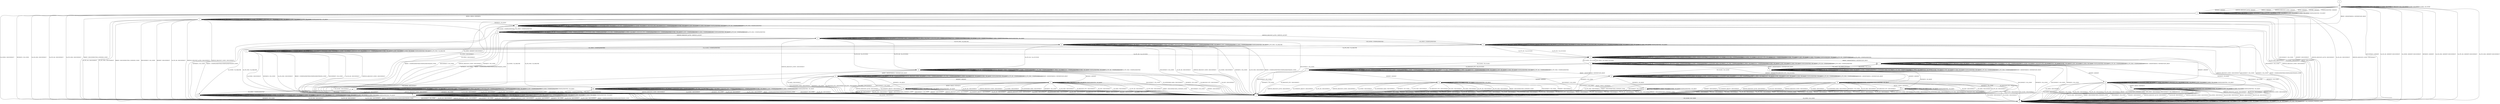 digraph "" {
	graph ["Incoming time"=0.1751713752746582,
		"Outgoing time"=0.25887393951416016,
		Output="{'States': 32, 'Transitions': 683, 'Filename': '../results/ssh/OpenSSH-OpenSSH-yices-2.dot'}",
		Reference="{'States': 32, 'Transitions': 683, 'Filename': '../subjects/ssh/OpenSSH.dot'}",
		Solver=yices,
		Updated="{'States': 32, 'Transitions': 683, 'Filename': '../subjects/ssh/OpenSSH.dot'}",
		"f-measure"=1.0,
		precision=1.0,
		recall=1.0
	];
	a -> a	[key=0,
		label="CH_WINDOW_ADJUST / CH_NONE"];
	a -> a	[key=1,
		label="DEBUG / NO_RESP"];
	a -> a	[key=2,
		label="CH_EXTENDED_DATA / CH_NONE"];
	a -> a	[key=3,
		label="CH_CLOSE / CH_NONE"];
	a -> a	[key=4,
		label="CH_REQUEST_PTY / CH_NONE"];
	a -> a	[key=5,
		label="IGNORE / NO_RESP"];
	a -> a	[key=6,
		label="CH_EOF / CH_NONE"];
	a -> a	[key=7,
		label="CH_DATA / CH_NONE"];
	a -> a	[key=8,
		label="UNIMPLEMENTED / NO_RESP"];
	a -> f	[key=0,
		label="CH_OPEN / DISCONNECT"];
	a -> k	[key=0,
		label="DISCONNECT / NO_CONN"];
	a -> k	[key=1,
		label="KEXINIT / DISCONNECT"];
	a -> k	[key=2,
		label="SERVICE_REQUEST_AUTH / DISCONNECT"];
	a -> k	[key=3,
		label="UA_PK_OK / DISCONNECT"];
	a -> k	[key=4,
		label="SERVICE_REQUEST_CONN / DISCONNECT"];
	a -> k	[key=5,
		label="UA_NONE / DISCONNECT"];
	a -> k	[key=6,
		label="NEWKEYS / NO_CONN"];
	a -> k	[key=7,
		label="UA_PK_NOK / DISCONNECT"];
	a -> k	[key=8,
		label="UA_PW_OK / DISCONNECT"];
	a -> k	[key=9,
		label="UA_PW_NOK / DISCONNECT"];
	a -> k	[key=10,
		label="REKEY / DISCONNECT|NO_CONN|NO_CONN"];
	a -> l	[key=0,
		label="KEX30 / KEX31+NEWKEYS"];
	b -> b	[key=0,
		label="KEXINIT / UNIMPLEMENTED"];
	b -> b	[key=1,
		label="SERVICE_REQUEST_AUTH / SERVICE_ACCEPT"];
	b -> b	[key=2,
		label="CH_WINDOW_ADJUST / CH_NONE"];
	b -> b	[key=3,
		label="DEBUG / NO_RESP"];
	b -> b	[key=4,
		label="UA_NONE / UA_FAILURE"];
	b -> b	[key=5,
		label="CH_EXTENDED_DATA / CH_NONE"];
	b -> b	[key=6,
		label="CH_CLOSE / CH_NONE"];
	b -> b	[key=7,
		label="CH_REQUEST_PTY / CH_NONE"];
	b -> b	[key=8,
		label="KEX30 / UNIMPLEMENTED"];
	b -> b	[key=9,
		label="IGNORE / NO_RESP"];
	b -> b	[key=10,
		label="CH_EOF / CH_NONE"];
	b -> b	[key=11,
		label="CH_DATA / CH_NONE"];
	b -> b	[key=12,
		label="UNIMPLEMENTED / NO_RESP"];
	b -> k	[key=0,
		label="DISCONNECT / NO_CONN"];
	b -> k	[key=1,
		label="UA_PK_OK / DISCONNECT"];
	b -> k	[key=2,
		label="SERVICE_REQUEST_CONN / DISCONNECT"];
	b -> k	[key=3,
		label="NEWKEYS / NO_CONN"];
	b -> k	[key=4,
		label="UA_PK_NOK / DISCONNECT"];
	b -> k	[key=5,
		label="UA_PW_OK / DISCONNECT"];
	b -> k	[key=6,
		label="UA_PW_NOK / DISCONNECT"];
	b -> k	[key=7,
		label="REKEY / UNIMPLEMENTED|UNIMPLEMENTED|NO_CONN"];
	b -> t	[key=0,
		label="CH_OPEN / UNIMPLEMENTED"];
	c -> c	[key=0,
		label="SERVICE_REQUEST_AUTH / UNIMPLEMENTED"];
	c -> c	[key=1,
		label="CH_WINDOW_ADJUST / CH_NONE"];
	c -> c	[key=2,
		label="DEBUG / NO_RESP"];
	c -> c	[key=3,
		label="UA_PK_OK / UNIMPLEMENTED"];
	c -> c	[key=4,
		label="SERVICE_REQUEST_CONN / UNIMPLEMENTED"];
	c -> c	[key=5,
		label="UA_NONE / UNIMPLEMENTED"];
	c -> c	[key=6,
		label="CH_EXTENDED_DATA / CH_NONE"];
	c -> c	[key=7,
		label="UA_PK_NOK / UNIMPLEMENTED"];
	c -> c	[key=8,
		label="CH_CLOSE / CH_NONE"];
	c -> c	[key=9,
		label="CH_REQUEST_PTY / CH_NONE"];
	c -> c	[key=10,
		label="KEX30 / UNIMPLEMENTED"];
	c -> c	[key=11,
		label="IGNORE / NO_RESP"];
	c -> c	[key=12,
		label="CH_EOF / CH_NONE"];
	c -> c	[key=13,
		label="CH_DATA / CH_NONE"];
	c -> c	[key=14,
		label="UNIMPLEMENTED / NO_RESP"];
	c -> c	[key=15,
		label="UA_PW_OK / UNIMPLEMENTED"];
	c -> c	[key=16,
		label="UA_PW_NOK / UNIMPLEMENTED"];
	c -> i	[key=0,
		label="REKEY / KEXINIT|KEX31+NEWKEYS|NO_RESP"];
	c -> k	[key=0,
		label="DISCONNECT / NO_CONN"];
	c -> k	[key=1,
		label="NEWKEYS / NO_CONN"];
	c -> u	[key=0,
		label="CH_OPEN / CH_OPEN_SUCCESS"];
	c -> cc	[key=0,
		label="KEXINIT / KEXINIT"];
	d -> d	[key=0,
		label="DEBUG / NO_RESP"];
	d -> d	[key=1,
		label="CH_OPEN / CH_MAX"];
	d -> d	[key=2,
		label="IGNORE / NO_RESP"];
	d -> d	[key=3,
		label="UNIMPLEMENTED / NO_RESP"];
	d -> f	[key=0,
		label="DISCONNECT / NO_CONN"];
	d -> f	[key=1,
		label="KEXINIT / DISCONNECT"];
	d -> f	[key=2,
		label="SERVICE_REQUEST_AUTH / DISCONNECT"];
	d -> f	[key=3,
		label="CH_WINDOW_ADJUST / DISCONNECT"];
	d -> f	[key=4,
		label="UA_PK_OK / DISCONNECT"];
	d -> f	[key=5,
		label="SERVICE_REQUEST_CONN / DISCONNECT"];
	d -> f	[key=6,
		label="UA_NONE / DISCONNECT"];
	d -> f	[key=7,
		label="CH_EXTENDED_DATA / DISCONNECT"];
	d -> f	[key=8,
		label="UA_PK_NOK / DISCONNECT"];
	d -> f	[key=9,
		label="CH_REQUEST_PTY / DISCONNECT"];
	d -> f	[key=10,
		label="KEX30 / DISCONNECT"];
	d -> f	[key=11,
		label="CH_EOF / DISCONNECT"];
	d -> f	[key=12,
		label="CH_DATA / DISCONNECT"];
	d -> f	[key=13,
		label="UA_PW_OK / DISCONNECT"];
	d -> f	[key=14,
		label="UA_PW_NOK / DISCONNECT"];
	d -> f	[key=15,
		label="REKEY / DISCONNECT|NO_CONN|NO_CONN"];
	d -> k	[key=0,
		label="CH_CLOSE / DISCONNECT"];
	d -> p	[key=0,
		label="NEWKEYS / NO_RESP"];
	e -> e	[key=0,
		label="SERVICE_REQUEST_AUTH / NO_RESP"];
	e -> e	[key=1,
		label="CH_WINDOW_ADJUST / NO_RESP"];
	e -> e	[key=2,
		label="DEBUG / NO_RESP"];
	e -> e	[key=3,
		label="UA_PK_OK / UNIMPLEMENTED"];
	e -> e	[key=4,
		label="SERVICE_REQUEST_CONN / NO_RESP"];
	e -> e	[key=5,
		label="UA_NONE / UNIMPLEMENTED"];
	e -> e	[key=6,
		label="CH_EXTENDED_DATA / NO_RESP"];
	e -> e	[key=7,
		label="UA_PK_NOK / UNIMPLEMENTED"];
	e -> e	[key=8,
		label="CH_OPEN / CH_MAX"];
	e -> e	[key=9,
		label="KEX30 / NO_RESP"];
	e -> e	[key=10,
		label="IGNORE / NO_RESP"];
	e -> e	[key=11,
		label="CH_EOF / NO_RESP"];
	e -> e	[key=12,
		label="CH_DATA / NO_RESP"];
	e -> e	[key=13,
		label="UNIMPLEMENTED / NO_RESP"];
	e -> e	[key=14,
		label="UA_PW_OK / UNIMPLEMENTED"];
	e -> e	[key=15,
		label="UA_PW_NOK / UNIMPLEMENTED"];
	e -> e	[key=16,
		label="REKEY / KEXINIT|KEX31+NEWKEYS|NO_RESP"];
	e -> f	[key=0,
		label="DISCONNECT / NO_CONN"];
	e -> f	[key=1,
		label="NEWKEYS / NO_CONN"];
	e -> i	[key=0,
		label="CH_CLOSE / CH_CLOSE"];
	e -> p	[key=0,
		label="CH_REQUEST_PTY / CH_SUCCESS"];
	e -> ff	[key=0,
		label="KEXINIT / KEXINIT"];
	f -> f	[key=0,
		label="DISCONNECT / NO_CONN"];
	f -> f	[key=1,
		label="KEXINIT / NO_CONN"];
	f -> f	[key=2,
		label="SERVICE_REQUEST_AUTH / NO_CONN"];
	f -> f	[key=3,
		label="CH_WINDOW_ADJUST / NO_CONN"];
	f -> f	[key=4,
		label="DEBUG / NO_CONN"];
	f -> f	[key=5,
		label="UA_PK_OK / NO_CONN"];
	f -> f	[key=6,
		label="SERVICE_REQUEST_CONN / NO_CONN"];
	f -> f	[key=7,
		label="UA_NONE / NO_CONN"];
	f -> f	[key=8,
		label="CH_EXTENDED_DATA / NO_CONN"];
	f -> f	[key=9,
		label="NEWKEYS / NO_CONN"];
	f -> f	[key=10,
		label="UA_PK_NOK / NO_CONN"];
	f -> f	[key=11,
		label="CH_OPEN / CH_MAX"];
	f -> f	[key=12,
		label="CH_REQUEST_PTY / NO_CONN"];
	f -> f	[key=13,
		label="KEX30 / NO_CONN"];
	f -> f	[key=14,
		label="IGNORE / NO_CONN"];
	f -> f	[key=15,
		label="CH_EOF / NO_CONN"];
	f -> f	[key=16,
		label="CH_DATA / NO_CONN"];
	f -> f	[key=17,
		label="UNIMPLEMENTED / NO_CONN"];
	f -> f	[key=18,
		label="UA_PW_OK / NO_CONN"];
	f -> f	[key=19,
		label="UA_PW_NOK / NO_CONN"];
	f -> f	[key=20,
		label="REKEY / NO_CONN|NO_CONN|NO_CONN"];
	f -> k	[key=0,
		label="CH_CLOSE / NO_CONN"];
	g -> f	[key=0,
		label="DISCONNECT / NO_CONN"];
	g -> f	[key=1,
		label="UA_PK_OK / DISCONNECT"];
	g -> f	[key=2,
		label="SERVICE_REQUEST_CONN / DISCONNECT"];
	g -> f	[key=3,
		label="UA_NONE / DISCONNECT"];
	g -> f	[key=4,
		label="NEWKEYS / NO_CONN"];
	g -> f	[key=5,
		label="UA_PK_NOK / DISCONNECT"];
	g -> f	[key=6,
		label="REKEY / UNIMPLEMENTED|UNIMPLEMENTED|NO_CONN"];
	g -> g	[key=0,
		label="KEXINIT / UNIMPLEMENTED"];
	g -> g	[key=1,
		label="SERVICE_REQUEST_AUTH / SERVICE_ACCEPT"];
	g -> g	[key=2,
		label="CH_WINDOW_ADJUST / UNIMPLEMENTED"];
	g -> g	[key=3,
		label="DEBUG / NO_RESP"];
	g -> g	[key=4,
		label="CH_EXTENDED_DATA / UNIMPLEMENTED"];
	g -> g	[key=5,
		label="CH_OPEN / CH_MAX"];
	g -> g	[key=6,
		label="CH_REQUEST_PTY / UNIMPLEMENTED"];
	g -> g	[key=7,
		label="KEX30 / UNIMPLEMENTED"];
	g -> g	[key=8,
		label="IGNORE / NO_RESP"];
	g -> g	[key=9,
		label="CH_EOF / UNIMPLEMENTED"];
	g -> g	[key=10,
		label="CH_DATA / UNIMPLEMENTED"];
	g -> g	[key=11,
		label="UNIMPLEMENTED / NO_RESP"];
	g -> g	[key=12,
		label="UA_PW_NOK / UA_FAILURE"];
	g -> s	[key=0,
		label="CH_CLOSE / UNIMPLEMENTED"];
	g -> ee	[key=0,
		label="UA_PW_OK / UA_SUCCESS"];
	h -> a	[key=0,
		label="KEXINIT / KEXINIT"];
	h -> a	[key=1,
		label="SERVICE_REQUEST_AUTH / KEXINIT"];
	h -> a	[key=2,
		label="DEBUG / KEXINIT"];
	h -> a	[key=3,
		label="SERVICE_REQUEST_CONN / KEXINIT"];
	h -> a	[key=4,
		label="KEX30 / KEXINIT"];
	h -> a	[key=5,
		label="IGNORE / KEXINIT"];
	h -> a	[key=6,
		label="UNIMPLEMENTED / KEXINIT"];
	h -> f	[key=0,
		label="CH_OPEN / KEXINIT+DISCONNECT"];
	h -> h	[key=0,
		label="CH_WINDOW_ADJUST / CH_NONE"];
	h -> h	[key=1,
		label="CH_EXTENDED_DATA / CH_NONE"];
	h -> h	[key=2,
		label="CH_CLOSE / CH_NONE"];
	h -> h	[key=3,
		label="CH_REQUEST_PTY / CH_NONE"];
	h -> h	[key=4,
		label="CH_EOF / CH_NONE"];
	h -> h	[key=5,
		label="CH_DATA / CH_NONE"];
	h -> k	[key=0,
		label="DISCONNECT / KEXINIT"];
	h -> k	[key=1,
		label="UA_PK_OK / KEXINIT+DISCONNECT"];
	h -> k	[key=2,
		label="UA_NONE / KEXINIT+DISCONNECT"];
	h -> k	[key=3,
		label="NEWKEYS / KEXINIT"];
	h -> k	[key=4,
		label="UA_PK_NOK / KEXINIT+DISCONNECT"];
	h -> k	[key=5,
		label="UA_PW_OK / KEXINIT+DISCONNECT"];
	h -> k	[key=6,
		label="UA_PW_NOK / KEXINIT+DISCONNECT"];
	h -> z	[key=0,
		label="REKEY / KEXINIT|KEX31+NEWKEYS|NO_RESP"];
	i -> e	[key=0,
		label="CH_OPEN / CH_OPEN_SUCCESS"];
	i -> i	[key=0,
		label="SERVICE_REQUEST_AUTH / NO_RESP"];
	i -> i	[key=1,
		label="CH_WINDOW_ADJUST / CH_NONE"];
	i -> i	[key=2,
		label="DEBUG / NO_RESP"];
	i -> i	[key=3,
		label="UA_PK_OK / UNIMPLEMENTED"];
	i -> i	[key=4,
		label="SERVICE_REQUEST_CONN / NO_RESP"];
	i -> i	[key=5,
		label="UA_NONE / UNIMPLEMENTED"];
	i -> i	[key=6,
		label="CH_EXTENDED_DATA / CH_NONE"];
	i -> i	[key=7,
		label="UA_PK_NOK / UNIMPLEMENTED"];
	i -> i	[key=8,
		label="CH_CLOSE / CH_NONE"];
	i -> i	[key=9,
		label="CH_REQUEST_PTY / CH_NONE"];
	i -> i	[key=10,
		label="KEX30 / NO_RESP"];
	i -> i	[key=11,
		label="IGNORE / NO_RESP"];
	i -> i	[key=12,
		label="CH_EOF / CH_NONE"];
	i -> i	[key=13,
		label="CH_DATA / CH_NONE"];
	i -> i	[key=14,
		label="UNIMPLEMENTED / NO_RESP"];
	i -> i	[key=15,
		label="UA_PW_OK / UNIMPLEMENTED"];
	i -> i	[key=16,
		label="UA_PW_NOK / UNIMPLEMENTED"];
	i -> i	[key=17,
		label="REKEY / KEXINIT|KEX31+NEWKEYS|NO_RESP"];
	i -> k	[key=0,
		label="DISCONNECT / NO_CONN"];
	i -> k	[key=1,
		label="NEWKEYS / NO_CONN"];
	i -> cc	[key=0,
		label="KEXINIT / KEXINIT"];
	j -> j	[key=0,
		label="KEXINIT / UNIMPLEMENTED"];
	j -> j	[key=1,
		label="SERVICE_REQUEST_AUTH / SERVICE_ACCEPT"];
	j -> j	[key=2,
		label="CH_WINDOW_ADJUST / CH_NONE"];
	j -> j	[key=3,
		label="DEBUG / NO_RESP"];
	j -> j	[key=4,
		label="CH_EXTENDED_DATA / CH_NONE"];
	j -> j	[key=5,
		label="UA_PK_NOK / UA_FAILURE"];
	j -> j	[key=6,
		label="CH_CLOSE / CH_NONE"];
	j -> j	[key=7,
		label="CH_REQUEST_PTY / CH_NONE"];
	j -> j	[key=8,
		label="KEX30 / UNIMPLEMENTED"];
	j -> j	[key=9,
		label="IGNORE / NO_RESP"];
	j -> j	[key=10,
		label="CH_EOF / CH_NONE"];
	j -> j	[key=11,
		label="CH_DATA / CH_NONE"];
	j -> j	[key=12,
		label="UNIMPLEMENTED / NO_RESP"];
	j -> k	[key=0,
		label="DISCONNECT / NO_CONN"];
	j -> k	[key=1,
		label="UA_PK_OK / DISCONNECT"];
	j -> k	[key=2,
		label="SERVICE_REQUEST_CONN / DISCONNECT"];
	j -> k	[key=3,
		label="UA_NONE / DISCONNECT"];
	j -> k	[key=4,
		label="NEWKEYS / NO_CONN"];
	j -> k	[key=5,
		label="UA_PW_OK / DISCONNECT"];
	j -> k	[key=6,
		label="UA_PW_NOK / DISCONNECT"];
	j -> k	[key=7,
		label="REKEY / UNIMPLEMENTED|UNIMPLEMENTED|NO_CONN"];
	j -> bb	[key=0,
		label="CH_OPEN / UNIMPLEMENTED"];
	k -> f	[key=0,
		label="CH_OPEN / NO_CONN"];
	k -> k	[key=0,
		label="DISCONNECT / NO_CONN"];
	k -> k	[key=1,
		label="KEXINIT / NO_CONN"];
	k -> k	[key=2,
		label="SERVICE_REQUEST_AUTH / NO_CONN"];
	k -> k	[key=3,
		label="CH_WINDOW_ADJUST / CH_NONE"];
	k -> k	[key=4,
		label="DEBUG / NO_CONN"];
	k -> k	[key=5,
		label="UA_PK_OK / NO_CONN"];
	k -> k	[key=6,
		label="SERVICE_REQUEST_CONN / NO_CONN"];
	k -> k	[key=7,
		label="UA_NONE / NO_CONN"];
	k -> k	[key=8,
		label="CH_EXTENDED_DATA / CH_NONE"];
	k -> k	[key=9,
		label="NEWKEYS / NO_CONN"];
	k -> k	[key=10,
		label="UA_PK_NOK / NO_CONN"];
	k -> k	[key=11,
		label="CH_CLOSE / CH_NONE"];
	k -> k	[key=12,
		label="CH_REQUEST_PTY / CH_NONE"];
	k -> k	[key=13,
		label="KEX30 / NO_CONN"];
	k -> k	[key=14,
		label="IGNORE / NO_CONN"];
	k -> k	[key=15,
		label="CH_EOF / CH_NONE"];
	k -> k	[key=16,
		label="CH_DATA / CH_NONE"];
	k -> k	[key=17,
		label="UNIMPLEMENTED / NO_CONN"];
	k -> k	[key=18,
		label="UA_PW_OK / NO_CONN"];
	k -> k	[key=19,
		label="UA_PW_NOK / NO_CONN"];
	k -> k	[key=20,
		label="REKEY / NO_CONN|NO_CONN|NO_CONN"];
	l -> f	[key=0,
		label="CH_OPEN / DISCONNECT"];
	l -> k	[key=0,
		label="DISCONNECT / NO_CONN"];
	l -> k	[key=1,
		label="KEXINIT / DISCONNECT"];
	l -> k	[key=2,
		label="SERVICE_REQUEST_AUTH / DISCONNECT"];
	l -> k	[key=3,
		label="UA_PK_OK / DISCONNECT"];
	l -> k	[key=4,
		label="SERVICE_REQUEST_CONN / DISCONNECT"];
	l -> k	[key=5,
		label="UA_NONE / DISCONNECT"];
	l -> k	[key=6,
		label="UA_PK_NOK / DISCONNECT"];
	l -> k	[key=7,
		label="KEX30 / DISCONNECT"];
	l -> k	[key=8,
		label="UA_PW_OK / DISCONNECT"];
	l -> k	[key=9,
		label="UA_PW_NOK / DISCONNECT"];
	l -> k	[key=10,
		label="REKEY / DISCONNECT|NO_CONN|NO_CONN"];
	l -> l	[key=0,
		label="CH_WINDOW_ADJUST / CH_NONE"];
	l -> l	[key=1,
		label="DEBUG / NO_RESP"];
	l -> l	[key=2,
		label="CH_EXTENDED_DATA / CH_NONE"];
	l -> l	[key=3,
		label="CH_CLOSE / CH_NONE"];
	l -> l	[key=4,
		label="CH_REQUEST_PTY / CH_NONE"];
	l -> l	[key=5,
		label="IGNORE / NO_RESP"];
	l -> l	[key=6,
		label="CH_EOF / CH_NONE"];
	l -> l	[key=7,
		label="CH_DATA / CH_NONE"];
	l -> l	[key=8,
		label="UNIMPLEMENTED / NO_RESP"];
	l -> z	[key=0,
		label="NEWKEYS / NO_RESP"];
	m -> f	[key=0,
		label="DISCONNECT / NO_CONN"];
	m -> f	[key=1,
		label="CH_EXTENDED_DATA / DISCONNECT"];
	m -> f	[key=2,
		label="NEWKEYS / NO_CONN"];
	m -> f	[key=3,
		label="CH_REQUEST_PTY / DISCONNECT"];
	m -> f	[key=4,
		label="CH_EOF / DISCONNECT"];
	m -> f	[key=5,
		label="CH_DATA / DISCONNECT"];
	m -> k	[key=0,
		label="CH_CLOSE / DISCONNECT"];
	m -> m	[key=0,
		label="SERVICE_REQUEST_AUTH / NO_RESP"];
	m -> m	[key=1,
		label="CH_WINDOW_ADJUST / NO_RESP"];
	m -> m	[key=2,
		label="DEBUG / NO_RESP"];
	m -> m	[key=3,
		label="UA_PK_OK / UNIMPLEMENTED"];
	m -> m	[key=4,
		label="SERVICE_REQUEST_CONN / NO_RESP"];
	m -> m	[key=5,
		label="UA_NONE / UNIMPLEMENTED"];
	m -> m	[key=6,
		label="UA_PK_NOK / UNIMPLEMENTED"];
	m -> m	[key=7,
		label="CH_OPEN / CH_MAX"];
	m -> m	[key=8,
		label="KEX30 / NO_RESP"];
	m -> m	[key=9,
		label="IGNORE / NO_RESP"];
	m -> m	[key=10,
		label="UNIMPLEMENTED / NO_RESP"];
	m -> m	[key=11,
		label="UA_PW_OK / UNIMPLEMENTED"];
	m -> m	[key=12,
		label="UA_PW_NOK / UNIMPLEMENTED"];
	m -> m	[key=13,
		label="REKEY / KEXINIT|KEX31+NEWKEYS|NO_RESP"];
	m -> x	[key=0,
		label="KEXINIT / KEXINIT"];
	n -> f	[key=0,
		label="DISCONNECT / NO_CONN"];
	n -> f	[key=1,
		label="SERVICE_REQUEST_CONN / DISCONNECT"];
	n -> f	[key=2,
		label="NEWKEYS / NO_CONN"];
	n -> f	[key=3,
		label="REKEY / UNIMPLEMENTED|UNIMPLEMENTED|NO_CONN"];
	n -> n	[key=0,
		label="KEXINIT / UNIMPLEMENTED"];
	n -> n	[key=1,
		label="CH_WINDOW_ADJUST / UNIMPLEMENTED"];
	n -> n	[key=2,
		label="DEBUG / NO_RESP"];
	n -> n	[key=3,
		label="UA_PK_OK / UNIMPLEMENTED"];
	n -> n	[key=4,
		label="UA_NONE / UNIMPLEMENTED"];
	n -> n	[key=5,
		label="CH_EXTENDED_DATA / UNIMPLEMENTED"];
	n -> n	[key=6,
		label="UA_PK_NOK / UNIMPLEMENTED"];
	n -> n	[key=7,
		label="CH_OPEN / CH_MAX"];
	n -> n	[key=8,
		label="CH_REQUEST_PTY / UNIMPLEMENTED"];
	n -> n	[key=9,
		label="KEX30 / UNIMPLEMENTED"];
	n -> n	[key=10,
		label="IGNORE / NO_RESP"];
	n -> n	[key=11,
		label="CH_EOF / UNIMPLEMENTED"];
	n -> n	[key=12,
		label="CH_DATA / UNIMPLEMENTED"];
	n -> n	[key=13,
		label="UNIMPLEMENTED / NO_RESP"];
	n -> n	[key=14,
		label="UA_PW_OK / UNIMPLEMENTED"];
	n -> n	[key=15,
		label="UA_PW_NOK / UNIMPLEMENTED"];
	n -> q	[key=0,
		label="SERVICE_REQUEST_AUTH / SERVICE_ACCEPT"];
	n -> z	[key=0,
		label="CH_CLOSE / UNIMPLEMENTED"];
	o -> h	[key=0];
	p -> f	[key=0,
		label="DISCONNECT / NO_CONN"];
	p -> f	[key=1,
		label="NEWKEYS / NO_CONN"];
	p -> f	[key=2,
		label="CH_REQUEST_PTY / DISCONNECT"];
	p -> i	[key=0,
		label="CH_CLOSE / CH_CLOSE"];
	p -> p	[key=0,
		label="SERVICE_REQUEST_AUTH / NO_RESP"];
	p -> p	[key=1,
		label="CH_WINDOW_ADJUST / NO_RESP"];
	p -> p	[key=2,
		label="DEBUG / NO_RESP"];
	p -> p	[key=3,
		label="UA_PK_OK / UNIMPLEMENTED"];
	p -> p	[key=4,
		label="SERVICE_REQUEST_CONN / NO_RESP"];
	p -> p	[key=5,
		label="UA_NONE / UNIMPLEMENTED"];
	p -> p	[key=6,
		label="CH_EXTENDED_DATA / NO_RESP"];
	p -> p	[key=7,
		label="UA_PK_NOK / UNIMPLEMENTED"];
	p -> p	[key=8,
		label="CH_OPEN / CH_MAX"];
	p -> p	[key=9,
		label="KEX30 / NO_RESP"];
	p -> p	[key=10,
		label="IGNORE / NO_RESP"];
	p -> p	[key=11,
		label="CH_EOF / NO_RESP"];
	p -> p	[key=12,
		label="CH_DATA / NO_RESP"];
	p -> p	[key=13,
		label="UNIMPLEMENTED / NO_RESP"];
	p -> p	[key=14,
		label="UA_PW_OK / UNIMPLEMENTED"];
	p -> p	[key=15,
		label="UA_PW_NOK / UNIMPLEMENTED"];
	p -> p	[key=16,
		label="REKEY / KEXINIT|KEX31+NEWKEYS|NO_RESP"];
	p -> aa	[key=0,
		label="KEXINIT / KEXINIT"];
	q -> f	[key=0,
		label="DISCONNECT / NO_CONN"];
	q -> f	[key=1,
		label="SERVICE_REQUEST_CONN / DISCONNECT"];
	q -> f	[key=2,
		label="NEWKEYS / NO_CONN"];
	q -> f	[key=3,
		label="REKEY / UNIMPLEMENTED|UNIMPLEMENTED|NO_CONN"];
	q -> g	[key=0,
		label="UA_PW_NOK / UA_FAILURE"];
	q -> q	[key=0,
		label="KEXINIT / UNIMPLEMENTED"];
	q -> q	[key=1,
		label="SERVICE_REQUEST_AUTH / SERVICE_ACCEPT"];
	q -> q	[key=2,
		label="CH_WINDOW_ADJUST / UNIMPLEMENTED"];
	q -> q	[key=3,
		label="DEBUG / NO_RESP"];
	q -> q	[key=4,
		label="CH_EXTENDED_DATA / UNIMPLEMENTED"];
	q -> q	[key=5,
		label="CH_OPEN / CH_MAX"];
	q -> q	[key=6,
		label="CH_REQUEST_PTY / UNIMPLEMENTED"];
	q -> q	[key=7,
		label="KEX30 / UNIMPLEMENTED"];
	q -> q	[key=8,
		label="IGNORE / NO_RESP"];
	q -> q	[key=9,
		label="CH_EOF / UNIMPLEMENTED"];
	q -> q	[key=10,
		label="CH_DATA / UNIMPLEMENTED"];
	q -> q	[key=11,
		label="UNIMPLEMENTED / NO_RESP"];
	q -> t	[key=0,
		label="UA_NONE / UA_FAILURE"];
	q -> y	[key=0,
		label="CH_CLOSE / UNIMPLEMENTED"];
	q -> bb	[key=0,
		label="UA_PK_NOK / UA_FAILURE"];
	q -> ee	[key=0,
		label="UA_PK_OK / UA_SUCCESS"];
	q -> ee	[key=1,
		label="UA_PW_OK / UA_SUCCESS"];
	r -> c	[key=0,
		label="CH_CLOSE / CH_CLOSE"];
	r -> f	[key=0,
		label="DISCONNECT / NO_CONN"];
	r -> f	[key=1,
		label="NEWKEYS / NO_CONN"];
	r -> f	[key=2,
		label="CH_REQUEST_PTY / DISCONNECT"];
	r -> p	[key=0,
		label="REKEY / KEXINIT|KEX31+NEWKEYS|NO_RESP"];
	r -> r	[key=0,
		label="SERVICE_REQUEST_AUTH / UNIMPLEMENTED"];
	r -> r	[key=1,
		label="CH_WINDOW_ADJUST / NO_RESP"];
	r -> r	[key=2,
		label="DEBUG / NO_RESP"];
	r -> r	[key=3,
		label="UA_PK_OK / UNIMPLEMENTED"];
	r -> r	[key=4,
		label="SERVICE_REQUEST_CONN / UNIMPLEMENTED"];
	r -> r	[key=5,
		label="UA_NONE / UNIMPLEMENTED"];
	r -> r	[key=6,
		label="CH_EXTENDED_DATA / NO_RESP"];
	r -> r	[key=7,
		label="UA_PK_NOK / UNIMPLEMENTED"];
	r -> r	[key=8,
		label="CH_OPEN / CH_MAX"];
	r -> r	[key=9,
		label="KEX30 / UNIMPLEMENTED"];
	r -> r	[key=10,
		label="IGNORE / NO_RESP"];
	r -> r	[key=11,
		label="CH_EOF / NO_RESP"];
	r -> r	[key=12,
		label="CH_DATA / NO_RESP"];
	r -> r	[key=13,
		label="UNIMPLEMENTED / NO_RESP"];
	r -> r	[key=14,
		label="UA_PW_OK / UNIMPLEMENTED"];
	r -> r	[key=15,
		label="UA_PW_NOK / UNIMPLEMENTED"];
	r -> aa	[key=0,
		label="KEXINIT / KEXINIT"];
	s -> c	[key=0,
		label="UA_PW_OK / UA_SUCCESS"];
	s -> g	[key=0,
		label="CH_OPEN / UNIMPLEMENTED"];
	s -> k	[key=0,
		label="DISCONNECT / NO_CONN"];
	s -> k	[key=1,
		label="UA_PK_OK / DISCONNECT"];
	s -> k	[key=2,
		label="SERVICE_REQUEST_CONN / DISCONNECT"];
	s -> k	[key=3,
		label="UA_NONE / DISCONNECT"];
	s -> k	[key=4,
		label="NEWKEYS / NO_CONN"];
	s -> k	[key=5,
		label="UA_PK_NOK / DISCONNECT"];
	s -> k	[key=6,
		label="REKEY / UNIMPLEMENTED|UNIMPLEMENTED|NO_CONN"];
	s -> s	[key=0,
		label="KEXINIT / UNIMPLEMENTED"];
	s -> s	[key=1,
		label="SERVICE_REQUEST_AUTH / SERVICE_ACCEPT"];
	s -> s	[key=2,
		label="CH_WINDOW_ADJUST / CH_NONE"];
	s -> s	[key=3,
		label="DEBUG / NO_RESP"];
	s -> s	[key=4,
		label="CH_EXTENDED_DATA / CH_NONE"];
	s -> s	[key=5,
		label="CH_CLOSE / CH_NONE"];
	s -> s	[key=6,
		label="CH_REQUEST_PTY / CH_NONE"];
	s -> s	[key=7,
		label="KEX30 / UNIMPLEMENTED"];
	s -> s	[key=8,
		label="IGNORE / NO_RESP"];
	s -> s	[key=9,
		label="CH_EOF / CH_NONE"];
	s -> s	[key=10,
		label="CH_DATA / CH_NONE"];
	s -> s	[key=11,
		label="UNIMPLEMENTED / NO_RESP"];
	s -> s	[key=12,
		label="UA_PW_NOK / UA_FAILURE"];
	t -> b	[key=0,
		label="CH_CLOSE / UNIMPLEMENTED"];
	t -> f	[key=0,
		label="DISCONNECT / NO_CONN"];
	t -> f	[key=1,
		label="UA_PK_OK / DISCONNECT"];
	t -> f	[key=2,
		label="SERVICE_REQUEST_CONN / DISCONNECT"];
	t -> f	[key=3,
		label="NEWKEYS / NO_CONN"];
	t -> f	[key=4,
		label="UA_PK_NOK / DISCONNECT"];
	t -> f	[key=5,
		label="UA_PW_OK / DISCONNECT"];
	t -> f	[key=6,
		label="UA_PW_NOK / DISCONNECT"];
	t -> f	[key=7,
		label="REKEY / UNIMPLEMENTED|UNIMPLEMENTED|NO_CONN"];
	t -> t	[key=0,
		label="KEXINIT / UNIMPLEMENTED"];
	t -> t	[key=1,
		label="SERVICE_REQUEST_AUTH / SERVICE_ACCEPT"];
	t -> t	[key=2,
		label="CH_WINDOW_ADJUST / UNIMPLEMENTED"];
	t -> t	[key=3,
		label="DEBUG / NO_RESP"];
	t -> t	[key=4,
		label="UA_NONE / UA_FAILURE"];
	t -> t	[key=5,
		label="CH_EXTENDED_DATA / UNIMPLEMENTED"];
	t -> t	[key=6,
		label="CH_OPEN / CH_MAX"];
	t -> t	[key=7,
		label="CH_REQUEST_PTY / UNIMPLEMENTED"];
	t -> t	[key=8,
		label="KEX30 / UNIMPLEMENTED"];
	t -> t	[key=9,
		label="IGNORE / NO_RESP"];
	t -> t	[key=10,
		label="CH_EOF / UNIMPLEMENTED"];
	t -> t	[key=11,
		label="CH_DATA / UNIMPLEMENTED"];
	t -> t	[key=12,
		label="UNIMPLEMENTED / NO_RESP"];
	u -> c	[key=0,
		label="CH_CLOSE / CH_CLOSE"];
	u -> e	[key=0,
		label="REKEY / KEXINIT|KEX31+NEWKEYS|NO_RESP"];
	u -> f	[key=0,
		label="DISCONNECT / NO_CONN"];
	u -> f	[key=1,
		label="NEWKEYS / NO_CONN"];
	u -> r	[key=0,
		label="CH_REQUEST_PTY / CH_SUCCESS"];
	u -> u	[key=0,
		label="SERVICE_REQUEST_AUTH / UNIMPLEMENTED"];
	u -> u	[key=1,
		label="CH_WINDOW_ADJUST / NO_RESP"];
	u -> u	[key=2,
		label="DEBUG / NO_RESP"];
	u -> u	[key=3,
		label="UA_PK_OK / UNIMPLEMENTED"];
	u -> u	[key=4,
		label="SERVICE_REQUEST_CONN / UNIMPLEMENTED"];
	u -> u	[key=5,
		label="UA_NONE / UNIMPLEMENTED"];
	u -> u	[key=6,
		label="CH_EXTENDED_DATA / NO_RESP"];
	u -> u	[key=7,
		label="UA_PK_NOK / UNIMPLEMENTED"];
	u -> u	[key=8,
		label="CH_OPEN / CH_MAX"];
	u -> u	[key=9,
		label="KEX30 / UNIMPLEMENTED"];
	u -> u	[key=10,
		label="IGNORE / NO_RESP"];
	u -> u	[key=11,
		label="CH_EOF / NO_RESP"];
	u -> u	[key=12,
		label="CH_DATA / NO_RESP"];
	u -> u	[key=13,
		label="UNIMPLEMENTED / NO_RESP"];
	u -> u	[key=14,
		label="UA_PW_OK / UNIMPLEMENTED"];
	u -> u	[key=15,
		label="UA_PW_NOK / UNIMPLEMENTED"];
	u -> ff	[key=0,
		label="KEXINIT / KEXINIT"];
	v -> f	[key=0,
		label="CH_OPEN / DISCONNECT"];
	v -> i	[key=0,
		label="NEWKEYS / NO_RESP"];
	v -> k	[key=0,
		label="DISCONNECT / NO_CONN"];
	v -> k	[key=1,
		label="KEXINIT / DISCONNECT"];
	v -> k	[key=2,
		label="SERVICE_REQUEST_AUTH / DISCONNECT"];
	v -> k	[key=3,
		label="UA_PK_OK / DISCONNECT"];
	v -> k	[key=4,
		label="SERVICE_REQUEST_CONN / DISCONNECT"];
	v -> k	[key=5,
		label="UA_NONE / DISCONNECT"];
	v -> k	[key=6,
		label="UA_PK_NOK / DISCONNECT"];
	v -> k	[key=7,
		label="KEX30 / DISCONNECT"];
	v -> k	[key=8,
		label="UA_PW_OK / DISCONNECT"];
	v -> k	[key=9,
		label="UA_PW_NOK / DISCONNECT"];
	v -> k	[key=10,
		label="REKEY / DISCONNECT|NO_CONN|NO_CONN"];
	v -> v	[key=0,
		label="CH_WINDOW_ADJUST / CH_NONE"];
	v -> v	[key=1,
		label="DEBUG / NO_RESP"];
	v -> v	[key=2,
		label="CH_EXTENDED_DATA / CH_NONE"];
	v -> v	[key=3,
		label="CH_CLOSE / CH_NONE"];
	v -> v	[key=4,
		label="CH_REQUEST_PTY / CH_NONE"];
	v -> v	[key=5,
		label="IGNORE / NO_RESP"];
	v -> v	[key=6,
		label="CH_EOF / CH_NONE"];
	v -> v	[key=7,
		label="CH_DATA / CH_NONE"];
	v -> v	[key=8,
		label="UNIMPLEMENTED / NO_RESP"];
	w -> e	[key=0,
		label="NEWKEYS / NO_RESP"];
	w -> f	[key=0,
		label="DISCONNECT / NO_CONN"];
	w -> f	[key=1,
		label="KEXINIT / DISCONNECT"];
	w -> f	[key=2,
		label="SERVICE_REQUEST_AUTH / DISCONNECT"];
	w -> f	[key=3,
		label="CH_WINDOW_ADJUST / DISCONNECT"];
	w -> f	[key=4,
		label="UA_PK_OK / DISCONNECT"];
	w -> f	[key=5,
		label="SERVICE_REQUEST_CONN / DISCONNECT"];
	w -> f	[key=6,
		label="UA_NONE / DISCONNECT"];
	w -> f	[key=7,
		label="CH_EXTENDED_DATA / DISCONNECT"];
	w -> f	[key=8,
		label="UA_PK_NOK / DISCONNECT"];
	w -> f	[key=9,
		label="CH_REQUEST_PTY / DISCONNECT"];
	w -> f	[key=10,
		label="KEX30 / DISCONNECT"];
	w -> f	[key=11,
		label="CH_EOF / DISCONNECT"];
	w -> f	[key=12,
		label="CH_DATA / DISCONNECT"];
	w -> f	[key=13,
		label="UA_PW_OK / DISCONNECT"];
	w -> f	[key=14,
		label="UA_PW_NOK / DISCONNECT"];
	w -> f	[key=15,
		label="REKEY / DISCONNECT|NO_CONN|NO_CONN"];
	w -> k	[key=0,
		label="CH_CLOSE / DISCONNECT"];
	w -> w	[key=0,
		label="DEBUG / NO_RESP"];
	w -> w	[key=1,
		label="CH_OPEN / CH_MAX"];
	w -> w	[key=2,
		label="IGNORE / NO_RESP"];
	w -> w	[key=3,
		label="UNIMPLEMENTED / NO_RESP"];
	x -> f	[key=0,
		label="DISCONNECT / NO_CONN"];
	x -> f	[key=1,
		label="KEXINIT / DISCONNECT"];
	x -> f	[key=2,
		label="SERVICE_REQUEST_AUTH / DISCONNECT"];
	x -> f	[key=3,
		label="CH_WINDOW_ADJUST / DISCONNECT"];
	x -> f	[key=4,
		label="UA_PK_OK / DISCONNECT"];
	x -> f	[key=5,
		label="SERVICE_REQUEST_CONN / DISCONNECT"];
	x -> f	[key=6,
		label="UA_NONE / DISCONNECT"];
	x -> f	[key=7,
		label="CH_EXTENDED_DATA / DISCONNECT"];
	x -> f	[key=8,
		label="NEWKEYS / NO_CONN"];
	x -> f	[key=9,
		label="UA_PK_NOK / DISCONNECT"];
	x -> f	[key=10,
		label="CH_REQUEST_PTY / DISCONNECT"];
	x -> f	[key=11,
		label="CH_EOF / DISCONNECT"];
	x -> f	[key=12,
		label="CH_DATA / DISCONNECT"];
	x -> f	[key=13,
		label="UA_PW_OK / DISCONNECT"];
	x -> f	[key=14,
		label="UA_PW_NOK / DISCONNECT"];
	x -> f	[key=15,
		label="REKEY / DISCONNECT|NO_CONN|NO_CONN"];
	x -> k	[key=0,
		label="CH_CLOSE / DISCONNECT"];
	x -> x	[key=0,
		label="DEBUG / NO_RESP"];
	x -> x	[key=1,
		label="CH_OPEN / CH_MAX"];
	x -> x	[key=2,
		label="IGNORE / NO_RESP"];
	x -> x	[key=3,
		label="UNIMPLEMENTED / NO_RESP"];
	x -> dd	[key=0,
		label="KEX30 / KEX31+NEWKEYS"];
	y -> b	[key=0,
		label="UA_NONE / UA_FAILURE"];
	y -> c	[key=0,
		label="UA_PK_OK / UA_SUCCESS"];
	y -> c	[key=1,
		label="UA_PW_OK / UA_SUCCESS"];
	y -> j	[key=0,
		label="UA_PK_NOK / UA_FAILURE"];
	y -> k	[key=0,
		label="DISCONNECT / NO_CONN"];
	y -> k	[key=1,
		label="SERVICE_REQUEST_CONN / DISCONNECT"];
	y -> k	[key=2,
		label="NEWKEYS / NO_CONN"];
	y -> k	[key=3,
		label="REKEY / UNIMPLEMENTED|UNIMPLEMENTED|NO_CONN"];
	y -> q	[key=0,
		label="CH_OPEN / UNIMPLEMENTED"];
	y -> s	[key=0,
		label="UA_PW_NOK / UA_FAILURE"];
	y -> y	[key=0,
		label="KEXINIT / UNIMPLEMENTED"];
	y -> y	[key=1,
		label="SERVICE_REQUEST_AUTH / SERVICE_ACCEPT"];
	y -> y	[key=2,
		label="CH_WINDOW_ADJUST / CH_NONE"];
	y -> y	[key=3,
		label="DEBUG / NO_RESP"];
	y -> y	[key=4,
		label="CH_EXTENDED_DATA / CH_NONE"];
	y -> y	[key=5,
		label="CH_CLOSE / CH_NONE"];
	y -> y	[key=6,
		label="CH_REQUEST_PTY / CH_NONE"];
	y -> y	[key=7,
		label="KEX30 / UNIMPLEMENTED"];
	y -> y	[key=8,
		label="IGNORE / NO_RESP"];
	y -> y	[key=9,
		label="CH_EOF / CH_NONE"];
	y -> y	[key=10,
		label="CH_DATA / CH_NONE"];
	y -> y	[key=11,
		label="UNIMPLEMENTED / NO_RESP"];
	z -> k	[key=0,
		label="DISCONNECT / NO_CONN"];
	z -> k	[key=1,
		label="SERVICE_REQUEST_CONN / DISCONNECT"];
	z -> k	[key=2,
		label="NEWKEYS / NO_CONN"];
	z -> k	[key=3,
		label="REKEY / UNIMPLEMENTED|UNIMPLEMENTED|NO_CONN"];
	z -> n	[key=0,
		label="CH_OPEN / UNIMPLEMENTED"];
	z -> y	[key=0,
		label="SERVICE_REQUEST_AUTH / SERVICE_ACCEPT"];
	z -> z	[key=0,
		label="KEXINIT / UNIMPLEMENTED"];
	z -> z	[key=1,
		label="CH_WINDOW_ADJUST / CH_NONE"];
	z -> z	[key=2,
		label="DEBUG / NO_RESP"];
	z -> z	[key=3,
		label="UA_PK_OK / UNIMPLEMENTED"];
	z -> z	[key=4,
		label="UA_NONE / UNIMPLEMENTED"];
	z -> z	[key=5,
		label="CH_EXTENDED_DATA / CH_NONE"];
	z -> z	[key=6,
		label="UA_PK_NOK / UNIMPLEMENTED"];
	z -> z	[key=7,
		label="CH_CLOSE / CH_NONE"];
	z -> z	[key=8,
		label="CH_REQUEST_PTY / CH_NONE"];
	z -> z	[key=9,
		label="KEX30 / UNIMPLEMENTED"];
	z -> z	[key=10,
		label="IGNORE / NO_RESP"];
	z -> z	[key=11,
		label="CH_EOF / CH_NONE"];
	z -> z	[key=12,
		label="CH_DATA / CH_NONE"];
	z -> z	[key=13,
		label="UNIMPLEMENTED / NO_RESP"];
	z -> z	[key=14,
		label="UA_PW_OK / UNIMPLEMENTED"];
	z -> z	[key=15,
		label="UA_PW_NOK / UNIMPLEMENTED"];
	aa -> d	[key=0,
		label="KEX30 / KEX31+NEWKEYS"];
	aa -> f	[key=0,
		label="DISCONNECT / NO_CONN"];
	aa -> f	[key=1,
		label="KEXINIT / DISCONNECT"];
	aa -> f	[key=2,
		label="SERVICE_REQUEST_AUTH / DISCONNECT"];
	aa -> f	[key=3,
		label="CH_WINDOW_ADJUST / DISCONNECT"];
	aa -> f	[key=4,
		label="UA_PK_OK / DISCONNECT"];
	aa -> f	[key=5,
		label="SERVICE_REQUEST_CONN / DISCONNECT"];
	aa -> f	[key=6,
		label="UA_NONE / DISCONNECT"];
	aa -> f	[key=7,
		label="CH_EXTENDED_DATA / DISCONNECT"];
	aa -> f	[key=8,
		label="NEWKEYS / NO_CONN"];
	aa -> f	[key=9,
		label="UA_PK_NOK / DISCONNECT"];
	aa -> f	[key=10,
		label="CH_REQUEST_PTY / DISCONNECT"];
	aa -> f	[key=11,
		label="CH_EOF / DISCONNECT"];
	aa -> f	[key=12,
		label="CH_DATA / DISCONNECT"];
	aa -> f	[key=13,
		label="UA_PW_OK / DISCONNECT"];
	aa -> f	[key=14,
		label="UA_PW_NOK / DISCONNECT"];
	aa -> f	[key=15,
		label="REKEY / DISCONNECT|NO_CONN|NO_CONN"];
	aa -> k	[key=0,
		label="CH_CLOSE / DISCONNECT"];
	aa -> aa	[key=0,
		label="DEBUG / NO_RESP"];
	aa -> aa	[key=1,
		label="CH_OPEN / CH_MAX"];
	aa -> aa	[key=2,
		label="IGNORE / NO_RESP"];
	aa -> aa	[key=3,
		label="UNIMPLEMENTED / NO_RESP"];
	bb -> f	[key=0,
		label="DISCONNECT / NO_CONN"];
	bb -> f	[key=1,
		label="UA_PK_OK / DISCONNECT"];
	bb -> f	[key=2,
		label="SERVICE_REQUEST_CONN / DISCONNECT"];
	bb -> f	[key=3,
		label="UA_NONE / DISCONNECT"];
	bb -> f	[key=4,
		label="NEWKEYS / NO_CONN"];
	bb -> f	[key=5,
		label="UA_PW_OK / DISCONNECT"];
	bb -> f	[key=6,
		label="UA_PW_NOK / DISCONNECT"];
	bb -> f	[key=7,
		label="REKEY / UNIMPLEMENTED|UNIMPLEMENTED|NO_CONN"];
	bb -> j	[key=0,
		label="CH_CLOSE / UNIMPLEMENTED"];
	bb -> bb	[key=0,
		label="KEXINIT / UNIMPLEMENTED"];
	bb -> bb	[key=1,
		label="SERVICE_REQUEST_AUTH / SERVICE_ACCEPT"];
	bb -> bb	[key=2,
		label="CH_WINDOW_ADJUST / UNIMPLEMENTED"];
	bb -> bb	[key=3,
		label="DEBUG / NO_RESP"];
	bb -> bb	[key=4,
		label="CH_EXTENDED_DATA / UNIMPLEMENTED"];
	bb -> bb	[key=5,
		label="UA_PK_NOK / UA_FAILURE"];
	bb -> bb	[key=6,
		label="CH_OPEN / CH_MAX"];
	bb -> bb	[key=7,
		label="CH_REQUEST_PTY / UNIMPLEMENTED"];
	bb -> bb	[key=8,
		label="KEX30 / UNIMPLEMENTED"];
	bb -> bb	[key=9,
		label="IGNORE / NO_RESP"];
	bb -> bb	[key=10,
		label="CH_EOF / UNIMPLEMENTED"];
	bb -> bb	[key=11,
		label="CH_DATA / UNIMPLEMENTED"];
	bb -> bb	[key=12,
		label="UNIMPLEMENTED / NO_RESP"];
	cc -> f	[key=0,
		label="CH_OPEN / DISCONNECT"];
	cc -> k	[key=0,
		label="DISCONNECT / NO_CONN"];
	cc -> k	[key=1,
		label="KEXINIT / DISCONNECT"];
	cc -> k	[key=2,
		label="SERVICE_REQUEST_AUTH / DISCONNECT"];
	cc -> k	[key=3,
		label="UA_PK_OK / DISCONNECT"];
	cc -> k	[key=4,
		label="SERVICE_REQUEST_CONN / DISCONNECT"];
	cc -> k	[key=5,
		label="UA_NONE / DISCONNECT"];
	cc -> k	[key=6,
		label="NEWKEYS / NO_CONN"];
	cc -> k	[key=7,
		label="UA_PK_NOK / DISCONNECT"];
	cc -> k	[key=8,
		label="UA_PW_OK / DISCONNECT"];
	cc -> k	[key=9,
		label="UA_PW_NOK / DISCONNECT"];
	cc -> k	[key=10,
		label="REKEY / DISCONNECT|NO_CONN|NO_CONN"];
	cc -> v	[key=0,
		label="KEX30 / KEX31+NEWKEYS"];
	cc -> cc	[key=0,
		label="CH_WINDOW_ADJUST / CH_NONE"];
	cc -> cc	[key=1,
		label="DEBUG / NO_RESP"];
	cc -> cc	[key=2,
		label="CH_EXTENDED_DATA / CH_NONE"];
	cc -> cc	[key=3,
		label="CH_CLOSE / CH_NONE"];
	cc -> cc	[key=4,
		label="CH_REQUEST_PTY / CH_NONE"];
	cc -> cc	[key=5,
		label="IGNORE / NO_RESP"];
	cc -> cc	[key=6,
		label="CH_EOF / CH_NONE"];
	cc -> cc	[key=7,
		label="CH_DATA / CH_NONE"];
	cc -> cc	[key=8,
		label="UNIMPLEMENTED / NO_RESP"];
	dd -> f	[key=0,
		label="DISCONNECT / NO_CONN"];
	dd -> f	[key=1,
		label="KEXINIT / DISCONNECT"];
	dd -> f	[key=2,
		label="SERVICE_REQUEST_AUTH / DISCONNECT"];
	dd -> f	[key=3,
		label="CH_WINDOW_ADJUST / DISCONNECT"];
	dd -> f	[key=4,
		label="UA_PK_OK / DISCONNECT"];
	dd -> f	[key=5,
		label="SERVICE_REQUEST_CONN / DISCONNECT"];
	dd -> f	[key=6,
		label="UA_NONE / DISCONNECT"];
	dd -> f	[key=7,
		label="CH_EXTENDED_DATA / DISCONNECT"];
	dd -> f	[key=8,
		label="UA_PK_NOK / DISCONNECT"];
	dd -> f	[key=9,
		label="CH_REQUEST_PTY / DISCONNECT"];
	dd -> f	[key=10,
		label="KEX30 / DISCONNECT"];
	dd -> f	[key=11,
		label="CH_EOF / DISCONNECT"];
	dd -> f	[key=12,
		label="CH_DATA / DISCONNECT"];
	dd -> f	[key=13,
		label="UA_PW_OK / DISCONNECT"];
	dd -> f	[key=14,
		label="UA_PW_NOK / DISCONNECT"];
	dd -> f	[key=15,
		label="REKEY / DISCONNECT|NO_CONN|NO_CONN"];
	dd -> k	[key=0,
		label="CH_CLOSE / DISCONNECT"];
	dd -> m	[key=0,
		label="NEWKEYS / NO_RESP"];
	dd -> dd	[key=0,
		label="DEBUG / NO_RESP"];
	dd -> dd	[key=1,
		label="CH_OPEN / CH_MAX"];
	dd -> dd	[key=2,
		label="IGNORE / NO_RESP"];
	dd -> dd	[key=3,
		label="UNIMPLEMENTED / NO_RESP"];
	ee -> f	[key=0,
		label="DISCONNECT / NO_CONN"];
	ee -> f	[key=1,
		label="CH_EXTENDED_DATA / DISCONNECT"];
	ee -> f	[key=2,
		label="NEWKEYS / NO_CONN"];
	ee -> f	[key=3,
		label="CH_REQUEST_PTY / DISCONNECT"];
	ee -> f	[key=4,
		label="CH_EOF / DISCONNECT"];
	ee -> f	[key=5,
		label="CH_DATA / DISCONNECT"];
	ee -> k	[key=0,
		label="CH_CLOSE / DISCONNECT"];
	ee -> m	[key=0,
		label="REKEY / KEXINIT|KEX31+NEWKEYS|NO_RESP"];
	ee -> x	[key=0,
		label="KEXINIT / KEXINIT"];
	ee -> ee	[key=0,
		label="SERVICE_REQUEST_AUTH / UNIMPLEMENTED"];
	ee -> ee	[key=1,
		label="CH_WINDOW_ADJUST / NO_RESP"];
	ee -> ee	[key=2,
		label="DEBUG / NO_RESP"];
	ee -> ee	[key=3,
		label="UA_PK_OK / UNIMPLEMENTED"];
	ee -> ee	[key=4,
		label="SERVICE_REQUEST_CONN / UNIMPLEMENTED"];
	ee -> ee	[key=5,
		label="UA_NONE / UNIMPLEMENTED"];
	ee -> ee	[key=6,
		label="UA_PK_NOK / UNIMPLEMENTED"];
	ee -> ee	[key=7,
		label="CH_OPEN / CH_MAX"];
	ee -> ee	[key=8,
		label="KEX30 / UNIMPLEMENTED"];
	ee -> ee	[key=9,
		label="IGNORE / NO_RESP"];
	ee -> ee	[key=10,
		label="UNIMPLEMENTED / NO_RESP"];
	ee -> ee	[key=11,
		label="UA_PW_OK / UNIMPLEMENTED"];
	ee -> ee	[key=12,
		label="UA_PW_NOK / UNIMPLEMENTED"];
	ff -> f	[key=0,
		label="DISCONNECT / NO_CONN"];
	ff -> f	[key=1,
		label="KEXINIT / DISCONNECT"];
	ff -> f	[key=2,
		label="SERVICE_REQUEST_AUTH / DISCONNECT"];
	ff -> f	[key=3,
		label="CH_WINDOW_ADJUST / DISCONNECT"];
	ff -> f	[key=4,
		label="UA_PK_OK / DISCONNECT"];
	ff -> f	[key=5,
		label="SERVICE_REQUEST_CONN / DISCONNECT"];
	ff -> f	[key=6,
		label="UA_NONE / DISCONNECT"];
	ff -> f	[key=7,
		label="CH_EXTENDED_DATA / DISCONNECT"];
	ff -> f	[key=8,
		label="NEWKEYS / NO_CONN"];
	ff -> f	[key=9,
		label="UA_PK_NOK / DISCONNECT"];
	ff -> f	[key=10,
		label="CH_REQUEST_PTY / DISCONNECT"];
	ff -> f	[key=11,
		label="CH_EOF / DISCONNECT"];
	ff -> f	[key=12,
		label="CH_DATA / DISCONNECT"];
	ff -> f	[key=13,
		label="UA_PW_OK / DISCONNECT"];
	ff -> f	[key=14,
		label="UA_PW_NOK / DISCONNECT"];
	ff -> f	[key=15,
		label="REKEY / DISCONNECT|NO_CONN|NO_CONN"];
	ff -> k	[key=0,
		label="CH_CLOSE / DISCONNECT"];
	ff -> w	[key=0,
		label="KEX30 / KEX31+NEWKEYS"];
	ff -> ff	[key=0,
		label="DEBUG / NO_RESP"];
	ff -> ff	[key=1,
		label="CH_OPEN / CH_MAX"];
	ff -> ff	[key=2,
		label="IGNORE / NO_RESP"];
	ff -> ff	[key=3,
		label="UNIMPLEMENTED / NO_RESP"];
}
